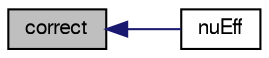 digraph "correct"
{
  bgcolor="transparent";
  edge [fontname="FreeSans",fontsize="10",labelfontname="FreeSans",labelfontsize="10"];
  node [fontname="FreeSans",fontsize="10",shape=record];
  rankdir="LR";
  Node653 [label="correct",height=0.2,width=0.4,color="black", fillcolor="grey75", style="filled", fontcolor="black"];
  Node653 -> Node654 [dir="back",color="midnightblue",fontsize="10",style="solid",fontname="FreeSans"];
  Node654 [label="nuEff",height=0.2,width=0.4,color="black",URL="$a31214.html#a96bad7745a84df38388d0d0be6edfd8a",tooltip="Return the effective viscosity on patch. "];
}
